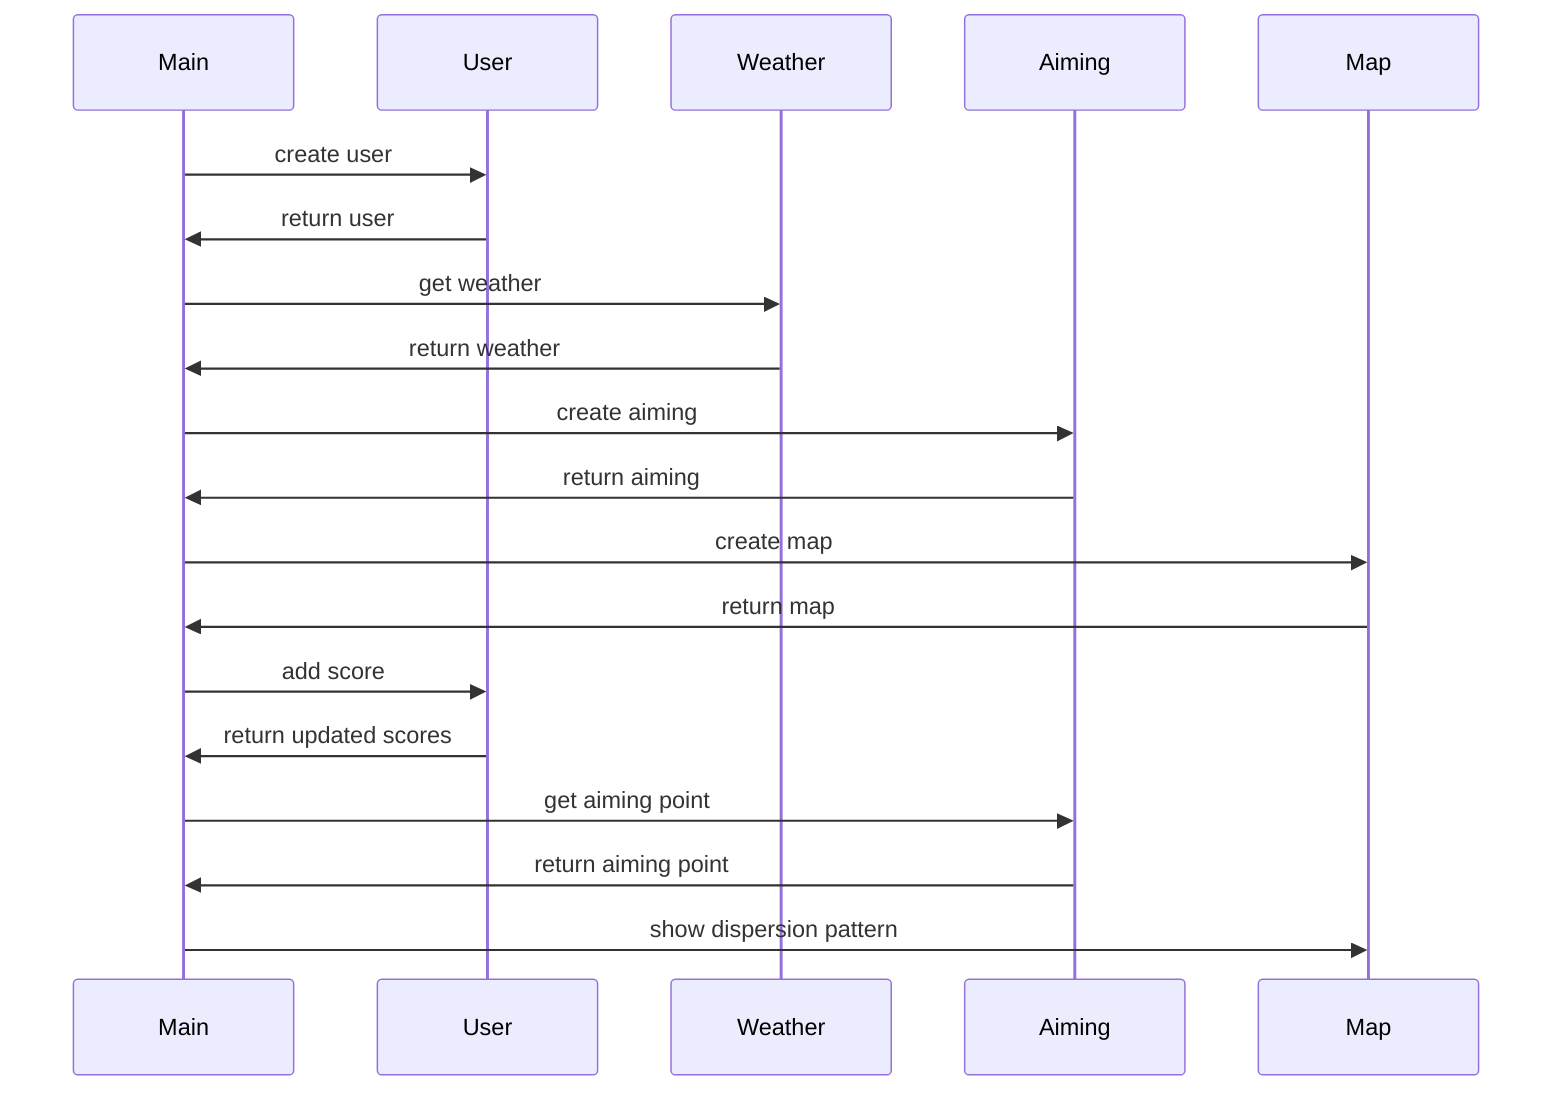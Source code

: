 sequenceDiagram
        participant M as Main
        participant U as User
        participant W as Weather
        participant A as Aiming
        participant Map as Map
        M->>U: create user
        U->>M: return user
        M->>W: get weather
        W->>M: return weather
        M->>A: create aiming
        A->>M: return aiming
        M->>Map: create map
        Map->>M: return map
        M->>U: add score
        U->>M: return updated scores
        M->>A: get aiming point
        A->>M: return aiming point
        M->>Map: show dispersion pattern